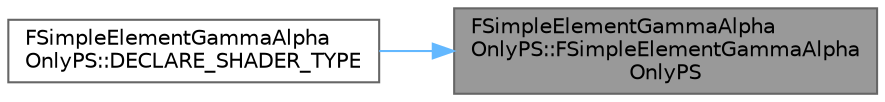 digraph "FSimpleElementGammaAlphaOnlyPS::FSimpleElementGammaAlphaOnlyPS"
{
 // INTERACTIVE_SVG=YES
 // LATEX_PDF_SIZE
  bgcolor="transparent";
  edge [fontname=Helvetica,fontsize=10,labelfontname=Helvetica,labelfontsize=10];
  node [fontname=Helvetica,fontsize=10,shape=box,height=0.2,width=0.4];
  rankdir="RL";
  Node1 [id="Node000001",label="FSimpleElementGammaAlpha\lOnlyPS::FSimpleElementGammaAlpha\lOnlyPS",height=0.2,width=0.4,color="gray40", fillcolor="grey60", style="filled", fontcolor="black",tooltip=" "];
  Node1 -> Node2 [id="edge1_Node000001_Node000002",dir="back",color="steelblue1",style="solid",tooltip=" "];
  Node2 [id="Node000002",label="FSimpleElementGammaAlpha\lOnlyPS::DECLARE_SHADER_TYPE",height=0.2,width=0.4,color="grey40", fillcolor="white", style="filled",URL="$d1/d9b/classFSimpleElementGammaAlphaOnlyPS.html#a84911b8c58a8adc0c01250d346c62315",tooltip=" "];
}
